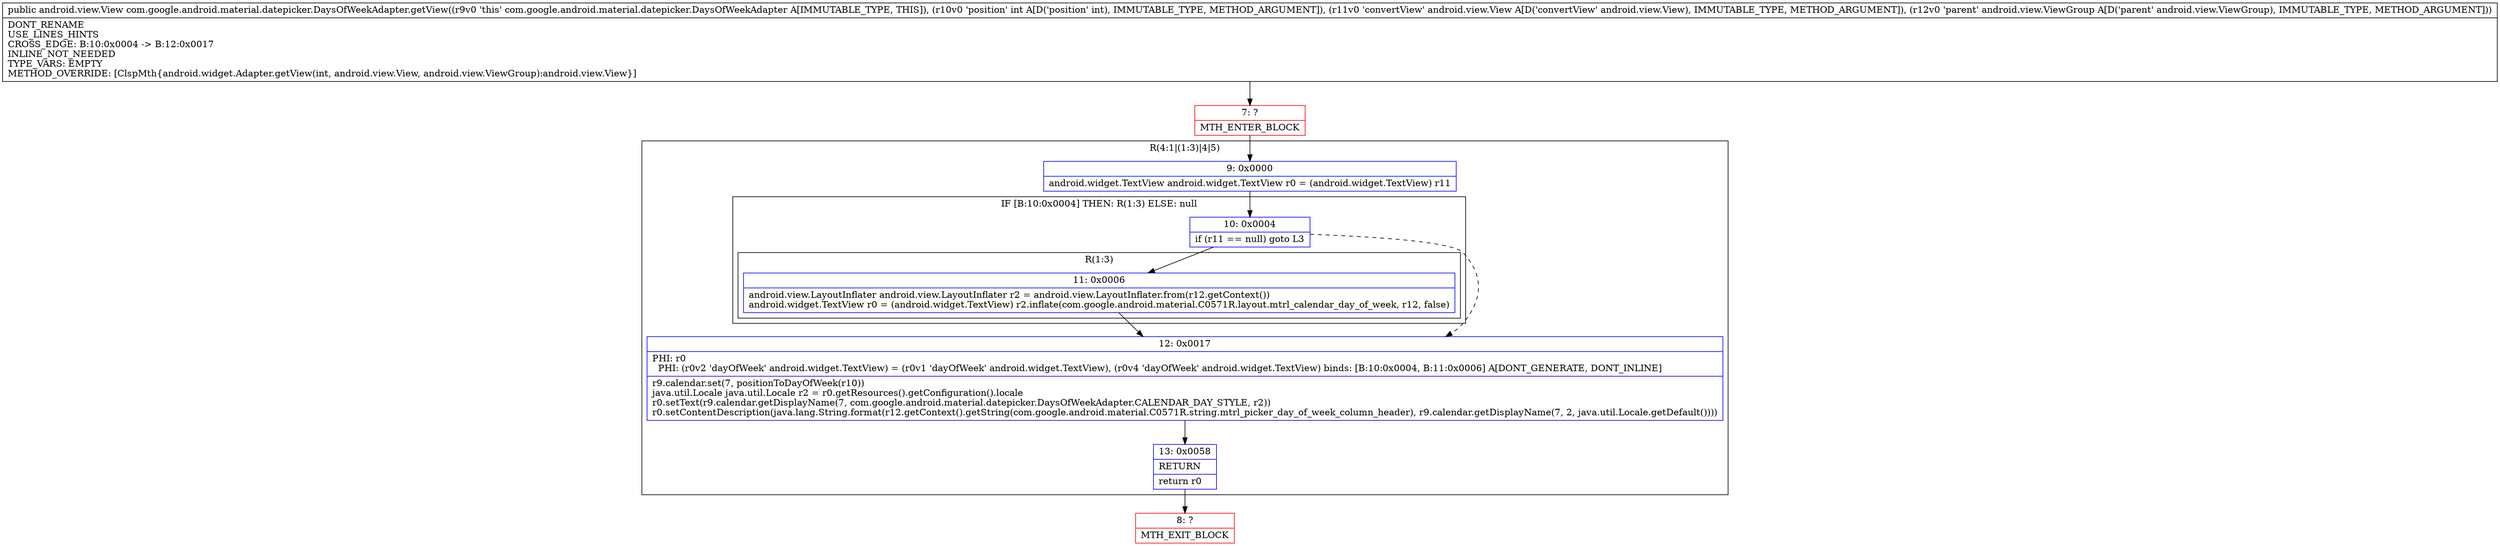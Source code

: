 digraph "CFG forcom.google.android.material.datepicker.DaysOfWeekAdapter.getView(ILandroid\/view\/View;Landroid\/view\/ViewGroup;)Landroid\/view\/View;" {
subgraph cluster_Region_537092703 {
label = "R(4:1|(1:3)|4|5)";
node [shape=record,color=blue];
Node_9 [shape=record,label="{9\:\ 0x0000|android.widget.TextView android.widget.TextView r0 = (android.widget.TextView) r11\l}"];
subgraph cluster_IfRegion_1974794537 {
label = "IF [B:10:0x0004] THEN: R(1:3) ELSE: null";
node [shape=record,color=blue];
Node_10 [shape=record,label="{10\:\ 0x0004|if (r11 == null) goto L3\l}"];
subgraph cluster_Region_637021819 {
label = "R(1:3)";
node [shape=record,color=blue];
Node_11 [shape=record,label="{11\:\ 0x0006|android.view.LayoutInflater android.view.LayoutInflater r2 = android.view.LayoutInflater.from(r12.getContext())\landroid.widget.TextView r0 = (android.widget.TextView) r2.inflate(com.google.android.material.C0571R.layout.mtrl_calendar_day_of_week, r12, false)\l}"];
}
}
Node_12 [shape=record,label="{12\:\ 0x0017|PHI: r0 \l  PHI: (r0v2 'dayOfWeek' android.widget.TextView) = (r0v1 'dayOfWeek' android.widget.TextView), (r0v4 'dayOfWeek' android.widget.TextView) binds: [B:10:0x0004, B:11:0x0006] A[DONT_GENERATE, DONT_INLINE]\l|r9.calendar.set(7, positionToDayOfWeek(r10))\ljava.util.Locale java.util.Locale r2 = r0.getResources().getConfiguration().locale\lr0.setText(r9.calendar.getDisplayName(7, com.google.android.material.datepicker.DaysOfWeekAdapter.CALENDAR_DAY_STYLE, r2))\lr0.setContentDescription(java.lang.String.format(r12.getContext().getString(com.google.android.material.C0571R.string.mtrl_picker_day_of_week_column_header), r9.calendar.getDisplayName(7, 2, java.util.Locale.getDefault())))\l}"];
Node_13 [shape=record,label="{13\:\ 0x0058|RETURN\l|return r0\l}"];
}
Node_7 [shape=record,color=red,label="{7\:\ ?|MTH_ENTER_BLOCK\l}"];
Node_8 [shape=record,color=red,label="{8\:\ ?|MTH_EXIT_BLOCK\l}"];
MethodNode[shape=record,label="{public android.view.View com.google.android.material.datepicker.DaysOfWeekAdapter.getView((r9v0 'this' com.google.android.material.datepicker.DaysOfWeekAdapter A[IMMUTABLE_TYPE, THIS]), (r10v0 'position' int A[D('position' int), IMMUTABLE_TYPE, METHOD_ARGUMENT]), (r11v0 'convertView' android.view.View A[D('convertView' android.view.View), IMMUTABLE_TYPE, METHOD_ARGUMENT]), (r12v0 'parent' android.view.ViewGroup A[D('parent' android.view.ViewGroup), IMMUTABLE_TYPE, METHOD_ARGUMENT]))  | DONT_RENAME\lUSE_LINES_HINTS\lCROSS_EDGE: B:10:0x0004 \-\> B:12:0x0017\lINLINE_NOT_NEEDED\lTYPE_VARS: EMPTY\lMETHOD_OVERRIDE: [ClspMth\{android.widget.Adapter.getView(int, android.view.View, android.view.ViewGroup):android.view.View\}]\l}"];
MethodNode -> Node_7;Node_9 -> Node_10;
Node_10 -> Node_11;
Node_10 -> Node_12[style=dashed];
Node_11 -> Node_12;
Node_12 -> Node_13;
Node_13 -> Node_8;
Node_7 -> Node_9;
}


